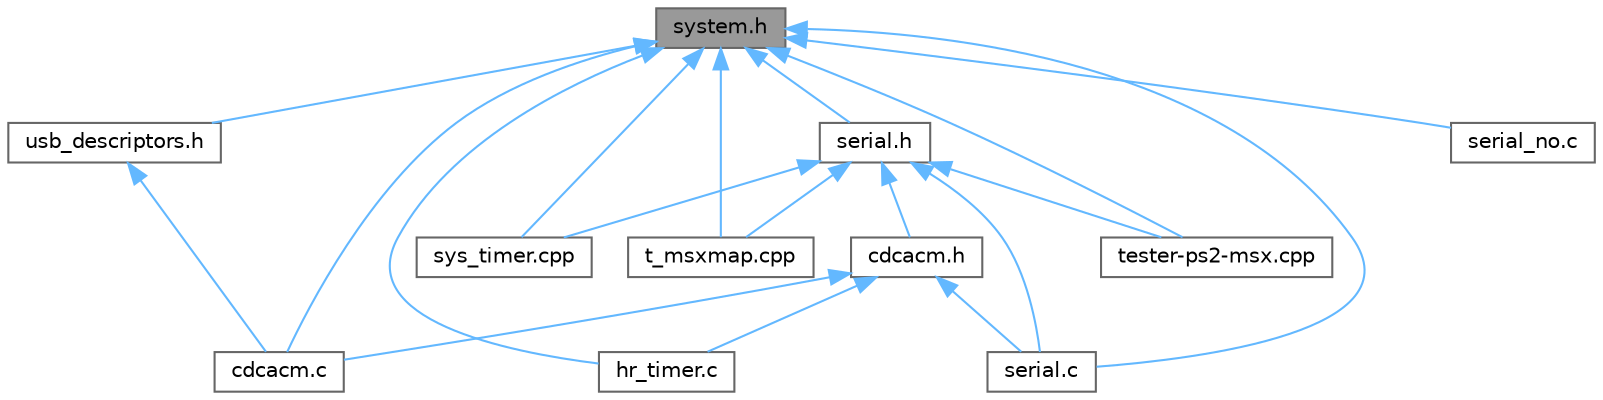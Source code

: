digraph "system.h"
{
 // LATEX_PDF_SIZE
  bgcolor="transparent";
  edge [fontname=Helvetica,fontsize=10,labelfontname=Helvetica,labelfontsize=10];
  node [fontname=Helvetica,fontsize=10,shape=box,height=0.2,width=0.4];
  Node1 [label="system.h",height=0.2,width=0.4,color="gray40", fillcolor="grey60", style="filled", fontcolor="black",tooltip="System main definitions of the project. Header file of tester-ps2-msx.cpp."];
  Node1 -> Node2 [dir="back",color="steelblue1",style="solid"];
  Node2 [label="cdcacm.c",height=0.2,width=0.4,color="grey40", fillcolor="white", style="filled",URL="$cdcacm_8c.html",tooltip="USB Support routines group on STM32F4 and STM32F1"];
  Node1 -> Node3 [dir="back",color="steelblue1",style="solid"];
  Node3 [label="hr_timer.c",height=0.2,width=0.4,color="grey40", fillcolor="white", style="filled",URL="$hr__timer_8c.html",tooltip="High Resolution Timer routines"];
  Node1 -> Node4 [dir="back",color="steelblue1",style="solid"];
  Node4 [label="serial.c",height=0.2,width=0.4,color="grey40", fillcolor="white", style="filled",URL="$serial_8c.html",tooltip="USART with DMA support routines on STM32F1 and STM32F4"];
  Node1 -> Node5 [dir="back",color="steelblue1",style="solid"];
  Node5 [label="serial.h",height=0.2,width=0.4,color="grey40", fillcolor="white", style="filled",URL="$serial_8h.html",tooltip="USART with DMA support routines on STM32F1 and STM32F4. Header file of serial.c."];
  Node5 -> Node6 [dir="back",color="steelblue1",style="solid"];
  Node6 [label="cdcacm.h",height=0.2,width=0.4,color="grey40", fillcolor="white", style="filled",URL="$cdcacm_8h.html",tooltip="USB Support routines group on STM32F4 and STM32F1. Header file of cdcacm.c."];
  Node6 -> Node2 [dir="back",color="steelblue1",style="solid"];
  Node6 -> Node3 [dir="back",color="steelblue1",style="solid"];
  Node6 -> Node4 [dir="back",color="steelblue1",style="solid"];
  Node5 -> Node4 [dir="back",color="steelblue1",style="solid"];
  Node5 -> Node7 [dir="back",color="steelblue1",style="solid"];
  Node7 [label="sys_timer.cpp",height=0.2,width=0.4,color="grey40", fillcolor="white", style="filled",URL="$sys__timer_8cpp.html",tooltip="System Timer: Marks led blinking, depending on the selected scan rate. Starts reading PS/2 to MSX ada..."];
  Node5 -> Node8 [dir="back",color="steelblue1",style="solid"];
  Node8 [label="t_msxmap.cpp",height=0.2,width=0.4,color="grey40", fillcolor="white", style="filled",URL="$t__msxmap_8cpp.html",tooltip="General port initializations, complementary string function and mounts data of MSX adapter changes"];
  Node5 -> Node9 [dir="back",color="steelblue1",style="solid"];
  Node9 [label="tester-ps2-msx.cpp",height=0.2,width=0.4,color="grey40", fillcolor="white", style="filled",URL="$tester-ps2-msx_8cpp.html",tooltip="Main code. Created as Bare Metal (no OS needed)"];
  Node1 -> Node10 [dir="back",color="steelblue1",style="solid"];
  Node10 [label="serial_no.c",height=0.2,width=0.4,color="grey40", fillcolor="white", style="filled",URL="$serial__no_8c.html",tooltip="Generates ST style and algoritms a serial number based on ST factory mask."];
  Node1 -> Node7 [dir="back",color="steelblue1",style="solid"];
  Node1 -> Node8 [dir="back",color="steelblue1",style="solid"];
  Node1 -> Node9 [dir="back",color="steelblue1",style="solid"];
  Node1 -> Node11 [dir="back",color="steelblue1",style="solid"];
  Node11 [label="usb_descriptors.h",height=0.2,width=0.4,color="grey40", fillcolor="white", style="filled",URL="$usb__descriptors_8h.html",tooltip="Defines the USB descriptors: Header file of cdcacm.c"];
  Node11 -> Node2 [dir="back",color="steelblue1",style="solid"];
}
